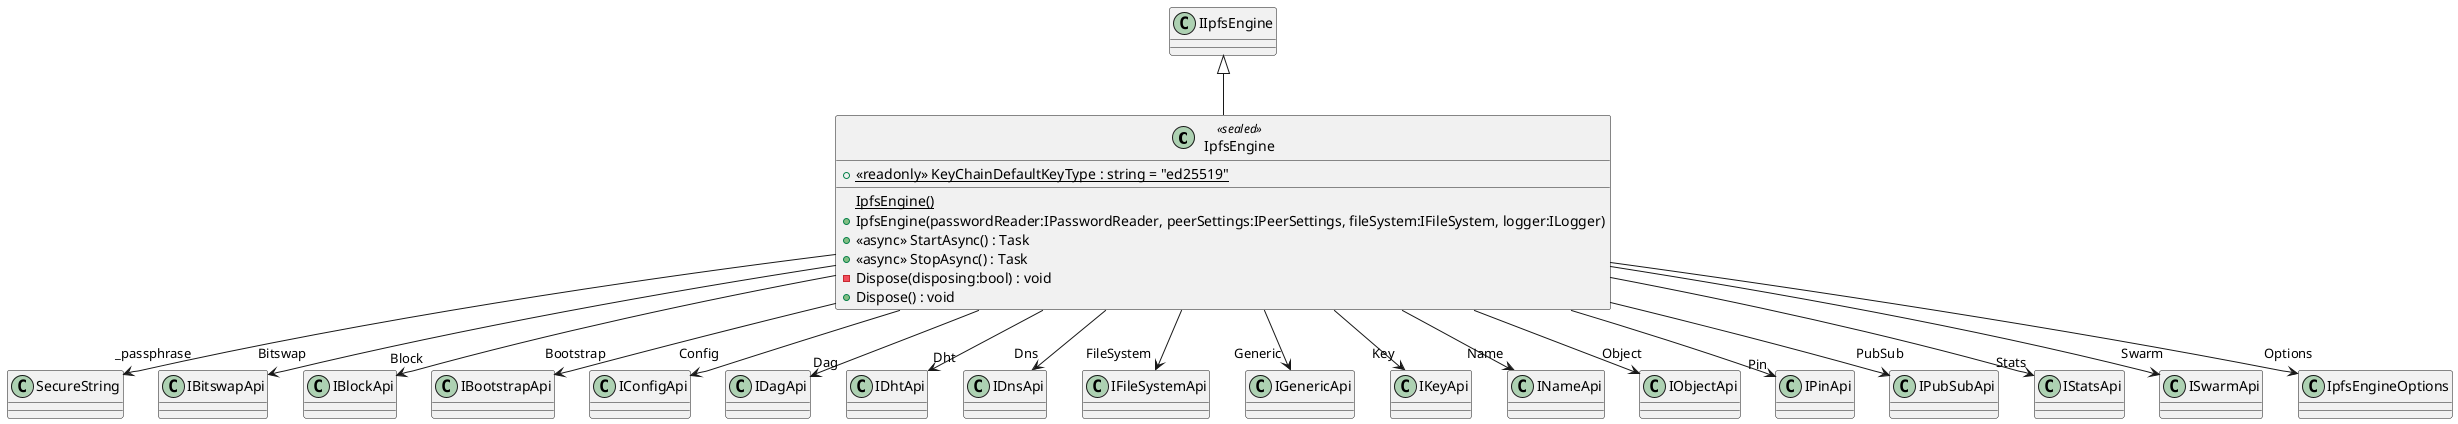 @startuml
class IpfsEngine <<sealed>> {
    + {static} <<readonly>> KeyChainDefaultKeyType : string = "ed25519"
    {static} IpfsEngine()
    + IpfsEngine(passwordReader:IPasswordReader, peerSettings:IPeerSettings, fileSystem:IFileSystem, logger:ILogger)
    + <<async>> StartAsync() : Task
    + <<async>> StopAsync() : Task
    - Dispose(disposing:bool) : void
    + Dispose() : void
}
IIpfsEngine <|-- IpfsEngine
IpfsEngine --> "_passphrase" SecureString
IpfsEngine --> "Bitswap" IBitswapApi
IpfsEngine --> "Block" IBlockApi
IpfsEngine --> "Bootstrap" IBootstrapApi
IpfsEngine --> "Config" IConfigApi
IpfsEngine --> "Dag" IDagApi
IpfsEngine --> "Dht" IDhtApi
IpfsEngine --> "Dns" IDnsApi
IpfsEngine --> "FileSystem" IFileSystemApi
IpfsEngine --> "Generic" IGenericApi
IpfsEngine --> "Key" IKeyApi
IpfsEngine --> "Name" INameApi
IpfsEngine --> "Object" IObjectApi
IpfsEngine --> "Pin" IPinApi
IpfsEngine --> "PubSub" IPubSubApi
IpfsEngine --> "Stats" IStatsApi
IpfsEngine --> "Swarm" ISwarmApi
IpfsEngine --> "Options" IpfsEngineOptions
@enduml
